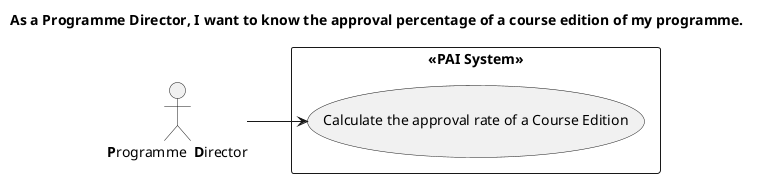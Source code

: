 @startuml

left to right direction

title As a Programme Director, I want to know the approval percentage of a course edition of my programme.

actor ProgrammeDirector as "**P**rogramme  **D**irector"

rectangle "<<PAI System>>" {
    usecase "Calculate the approval rate of a Course Edition" as usecase
}

ProgrammeDirector --> usecase

@enduml